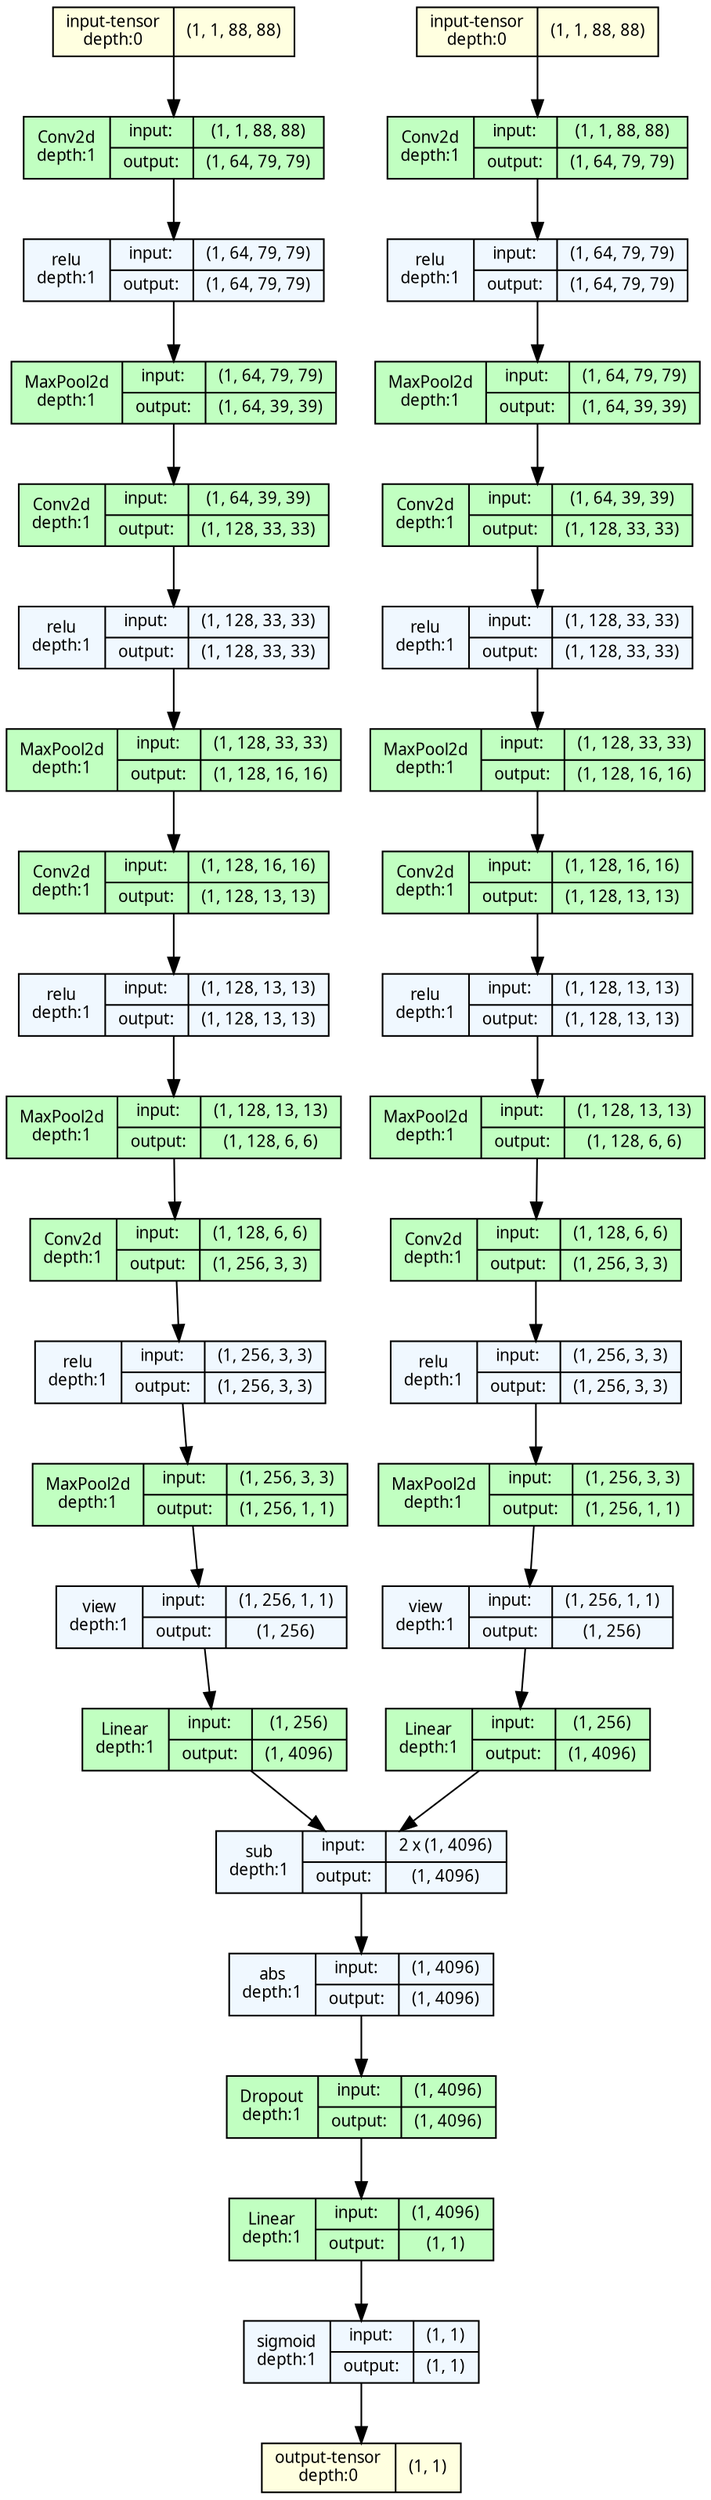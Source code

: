 strict digraph SiameseNets {
	graph [ordering=in size="21.3,21.3"]
	node [align=left fontname="Linux libertine" fontsize=10 height=0.2 ranksep=0.1 shape=record style=filled]
	edge [fontsize=10]
	0 [label="input-tensor&#92;ndepth:0|(1, 1, 88, 88)" fillcolor=lightyellow]
	1 [label="input-tensor&#92;ndepth:0|(1, 1, 88, 88)" fillcolor=lightyellow]
	2 [label="Conv2d&#92;ndepth:1|{input:|output:}|{(1, 1, 88, 88)|(1, 64, 79, 79)}" fillcolor=darkseagreen1]
	3 [label="relu&#92;ndepth:1|{input:|output:}|{(1, 64, 79, 79)|(1, 64, 79, 79)}" fillcolor=aliceblue]
	4 [label="MaxPool2d&#92;ndepth:1|{input:|output:}|{(1, 64, 79, 79)|(1, 64, 39, 39)}" fillcolor=darkseagreen1]
	5 [label="Conv2d&#92;ndepth:1|{input:|output:}|{(1, 64, 39, 39)|(1, 128, 33, 33)}" fillcolor=darkseagreen1]
	6 [label="relu&#92;ndepth:1|{input:|output:}|{(1, 128, 33, 33)|(1, 128, 33, 33)}" fillcolor=aliceblue]
	7 [label="MaxPool2d&#92;ndepth:1|{input:|output:}|{(1, 128, 33, 33)|(1, 128, 16, 16)}" fillcolor=darkseagreen1]
	8 [label="Conv2d&#92;ndepth:1|{input:|output:}|{(1, 128, 16, 16)|(1, 128, 13, 13)}" fillcolor=darkseagreen1]
	9 [label="relu&#92;ndepth:1|{input:|output:}|{(1, 128, 13, 13)|(1, 128, 13, 13)}" fillcolor=aliceblue]
	10 [label="MaxPool2d&#92;ndepth:1|{input:|output:}|{(1, 128, 13, 13)|(1, 128, 6, 6)}" fillcolor=darkseagreen1]
	11 [label="Conv2d&#92;ndepth:1|{input:|output:}|{(1, 128, 6, 6)|(1, 256, 3, 3)}" fillcolor=darkseagreen1]
	12 [label="relu&#92;ndepth:1|{input:|output:}|{(1, 256, 3, 3)|(1, 256, 3, 3)}" fillcolor=aliceblue]
	13 [label="MaxPool2d&#92;ndepth:1|{input:|output:}|{(1, 256, 3, 3)|(1, 256, 1, 1)}" fillcolor=darkseagreen1]
	14 [label="Conv2d&#92;ndepth:1|{input:|output:}|{(1, 1, 88, 88)|(1, 64, 79, 79)}" fillcolor=darkseagreen1]
	15 [label="relu&#92;ndepth:1|{input:|output:}|{(1, 64, 79, 79)|(1, 64, 79, 79)}" fillcolor=aliceblue]
	16 [label="MaxPool2d&#92;ndepth:1|{input:|output:}|{(1, 64, 79, 79)|(1, 64, 39, 39)}" fillcolor=darkseagreen1]
	17 [label="Conv2d&#92;ndepth:1|{input:|output:}|{(1, 64, 39, 39)|(1, 128, 33, 33)}" fillcolor=darkseagreen1]
	18 [label="relu&#92;ndepth:1|{input:|output:}|{(1, 128, 33, 33)|(1, 128, 33, 33)}" fillcolor=aliceblue]
	19 [label="MaxPool2d&#92;ndepth:1|{input:|output:}|{(1, 128, 33, 33)|(1, 128, 16, 16)}" fillcolor=darkseagreen1]
	20 [label="Conv2d&#92;ndepth:1|{input:|output:}|{(1, 128, 16, 16)|(1, 128, 13, 13)}" fillcolor=darkseagreen1]
	21 [label="relu&#92;ndepth:1|{input:|output:}|{(1, 128, 13, 13)|(1, 128, 13, 13)}" fillcolor=aliceblue]
	22 [label="MaxPool2d&#92;ndepth:1|{input:|output:}|{(1, 128, 13, 13)|(1, 128, 6, 6)}" fillcolor=darkseagreen1]
	23 [label="Conv2d&#92;ndepth:1|{input:|output:}|{(1, 128, 6, 6)|(1, 256, 3, 3)}" fillcolor=darkseagreen1]
	24 [label="relu&#92;ndepth:1|{input:|output:}|{(1, 256, 3, 3)|(1, 256, 3, 3)}" fillcolor=aliceblue]
	25 [label="MaxPool2d&#92;ndepth:1|{input:|output:}|{(1, 256, 3, 3)|(1, 256, 1, 1)}" fillcolor=darkseagreen1]
	26 [label="view&#92;ndepth:1|{input:|output:}|{(1, 256, 1, 1)|(1, 256)}" fillcolor=aliceblue]
	27 [label="view&#92;ndepth:1|{input:|output:}|{(1, 256, 1, 1)|(1, 256)}" fillcolor=aliceblue]
	28 [label="Linear&#92;ndepth:1|{input:|output:}|{(1, 256)|(1, 4096)}" fillcolor=darkseagreen1]
	29 [label="Linear&#92;ndepth:1|{input:|output:}|{(1, 256)|(1, 4096)}" fillcolor=darkseagreen1]
	30 [label="sub&#92;ndepth:1|{input:|output:}|{2 x (1, 4096)|(1, 4096)}" fillcolor=aliceblue]
	31 [label="abs&#92;ndepth:1|{input:|output:}|{(1, 4096)|(1, 4096)}" fillcolor=aliceblue]
	32 [label="Dropout&#92;ndepth:1|{input:|output:}|{(1, 4096)|(1, 4096)}" fillcolor=darkseagreen1]
	33 [label="Linear&#92;ndepth:1|{input:|output:}|{(1, 4096)|(1, 1)}" fillcolor=darkseagreen1]
	34 [label="sigmoid&#92;ndepth:1|{input:|output:}|{(1, 1)|(1, 1)}" fillcolor=aliceblue]
	35 [label="output-tensor&#92;ndepth:0|(1, 1)" fillcolor=lightyellow]
	0 -> 2
	1 -> 14
	2 -> 3
	3 -> 4
	4 -> 5
	5 -> 6
	6 -> 7
	7 -> 8
	8 -> 9
	9 -> 10
	10 -> 11
	11 -> 12
	12 -> 13
	13 -> 26
	14 -> 15
	15 -> 16
	16 -> 17
	17 -> 18
	18 -> 19
	19 -> 20
	20 -> 21
	21 -> 22
	22 -> 23
	23 -> 24
	24 -> 25
	25 -> 27
	26 -> 28
	27 -> 29
	28 -> 30
	29 -> 30
	30 -> 31
	31 -> 32
	32 -> 33
	33 -> 34
	34 -> 35
}
